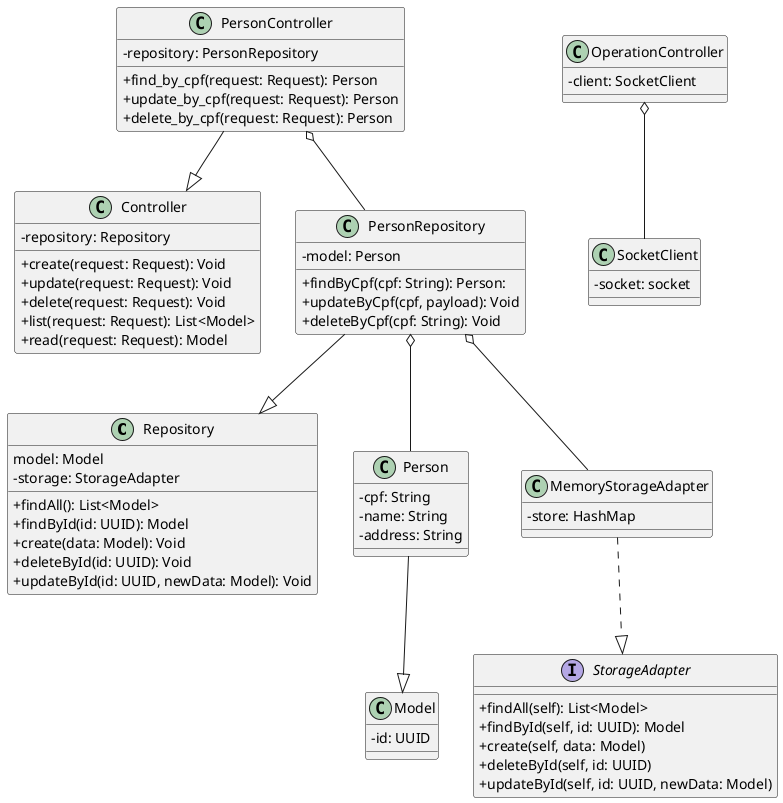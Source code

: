 @startuml classes

skinparam classAttributeIconSize 0

class Repository {
  model: Model
  - storage: StorageAdapter

  + findAll(): List<Model>
  + findById(id: UUID): Model
  + create(data: Model): Void
  + deleteById(id: UUID): Void
  + updateById(id: UUID, newData: Model): Void
}

class SocketClient {
  - socket: socket
}

class Controller {
  - repository: Repository

  + create(request: Request): Void 
  + update(request: Request): Void 
  + delete(request: Request): Void 
  + list(request: Request): List<Model>
  + read(request: Request): Model
}

class OperationController {
  - client: SocketClient
}

class Person {
  - cpf: String
  - name: String
  - address: String
}

class Model {
  - id: UUID
}

interface StorageAdapter {
  + findAll(self): List<Model>
  + findById(self, id: UUID): Model
  + create(self, data: Model)
  + deleteById(self, id: UUID)
  + updateById(self, id: UUID, newData: Model)
}

class MemoryStorageAdapter {
  - store: HashMap
}

class PersonRepository {
  - model: Person

  + findByCpf(cpf: String): Person:
  + updateByCpf(cpf, payload): Void
  + deleteByCpf(cpf: String): Void
} 

class PersonController {
  - repository: PersonRepository

  + find_by_cpf(request: Request): Person
  + update_by_cpf(request: Request): Person
  + delete_by_cpf(request: Request): Person
}

Person --|> Model
PersonController --|> Controller
PersonRepository --|> Repository
MemoryStorageAdapter ..|> StorageAdapter
PersonRepository o-- MemoryStorageAdapter
PersonRepository o-- Person
OperationController o-- SocketClient
PersonController o-- PersonRepository